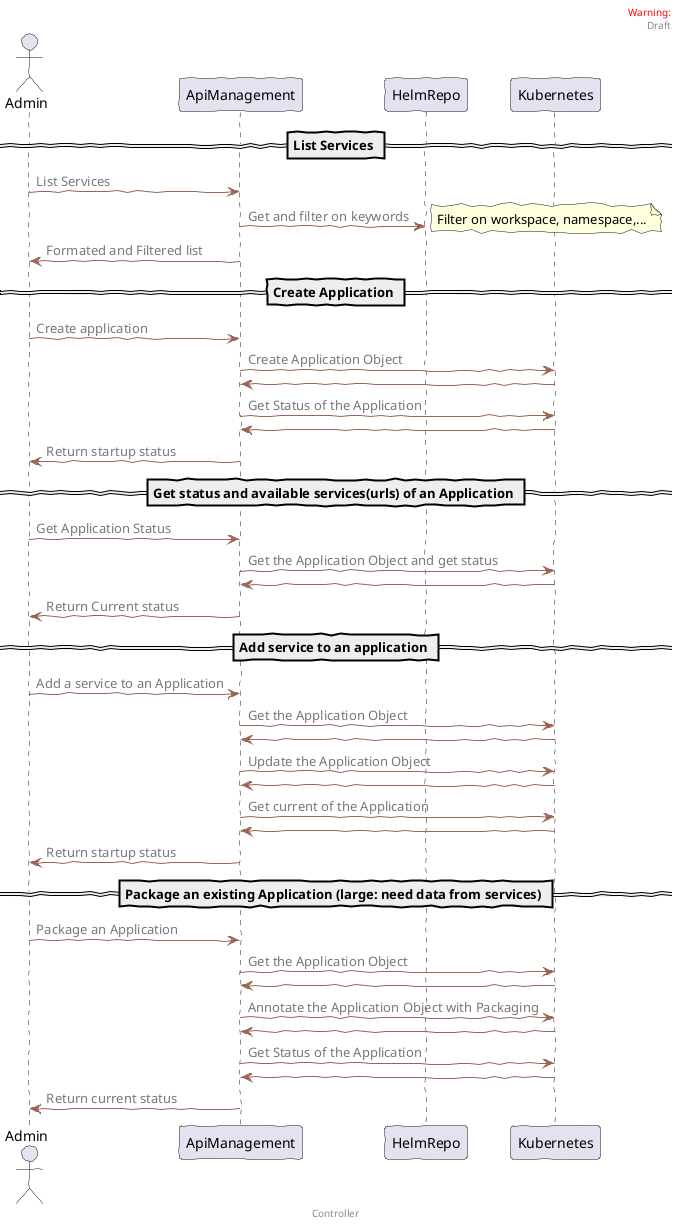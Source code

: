@startuml

' color to use
' #FFB05A
' #FFB05A
' #D5E821
' #31FFB4
' #514BEF
skinparam handwritten true

skinparam interface {
  backgroundColor RosyBrown
  borderColor orange
}

skinparam object {
	ArrowColor DeepSkyBlue
	ActorBorderColor DeepSkyBlue
    BackgroundColor<<Apache>> Red
    BorderColor<<Apache>> #FF6655
    FontName Courier
    BackgroundColor <<Blue>> DeepSkyBlue
    BorderColor black
    BackgroundColor gold
    ArrowFontName Impact
    ArrowColor #996655
    ArrowFontColor #777777

}

header
<font color=red>Warning:</font>
Draft
endheader
center footer Controller

actor Admin

== List Services ==
Admin -> ApiManagement : List Services
ApiManagement -> HelmRepo : Get and filter on keywords
note right
    Filter on workspace, namespace,...
end note
ApiManagement -> Admin : Formated and Filtered list

== Create Application ==
Admin -> ApiManagement : Create application
ApiManagement -> Kubernetes : Create Application Object
ApiManagement <- Kubernetes
ApiManagement -> Kubernetes : Get Status of the Application
ApiManagement <- Kubernetes
ApiManagement -> Admin : Return startup status
== Get status and available services(urls) of an Application ==
Admin -> ApiManagement : Get Application Status
ApiManagement -> Kubernetes : Get the Application Object and get status
ApiManagement <- Kubernetes
ApiManagement -> Admin : Return Current status
== Add service to an application ==
Admin -> ApiManagement : Add a service to an Application
ApiManagement -> Kubernetes : Get the Application Object
ApiManagement <- Kubernetes
ApiManagement -> Kubernetes : Update the Application Object
ApiManagement <- Kubernetes
ApiManagement -> Kubernetes : Get current of the Application
ApiManagement <- Kubernetes
ApiManagement -> Admin : Return startup status
== Package an existing Application (large: need data from services) ==
Admin -> ApiManagement : Package an Application
ApiManagement -> Kubernetes : Get the Application Object
ApiManagement <- Kubernetes
ApiManagement -> Kubernetes : Annotate the Application Object with Packaging
ApiManagement <- Kubernetes
ApiManagement -> Kubernetes : Get Status of the Application
ApiManagement <- Kubernetes
ApiManagement -> Admin : Return current status
@enduml